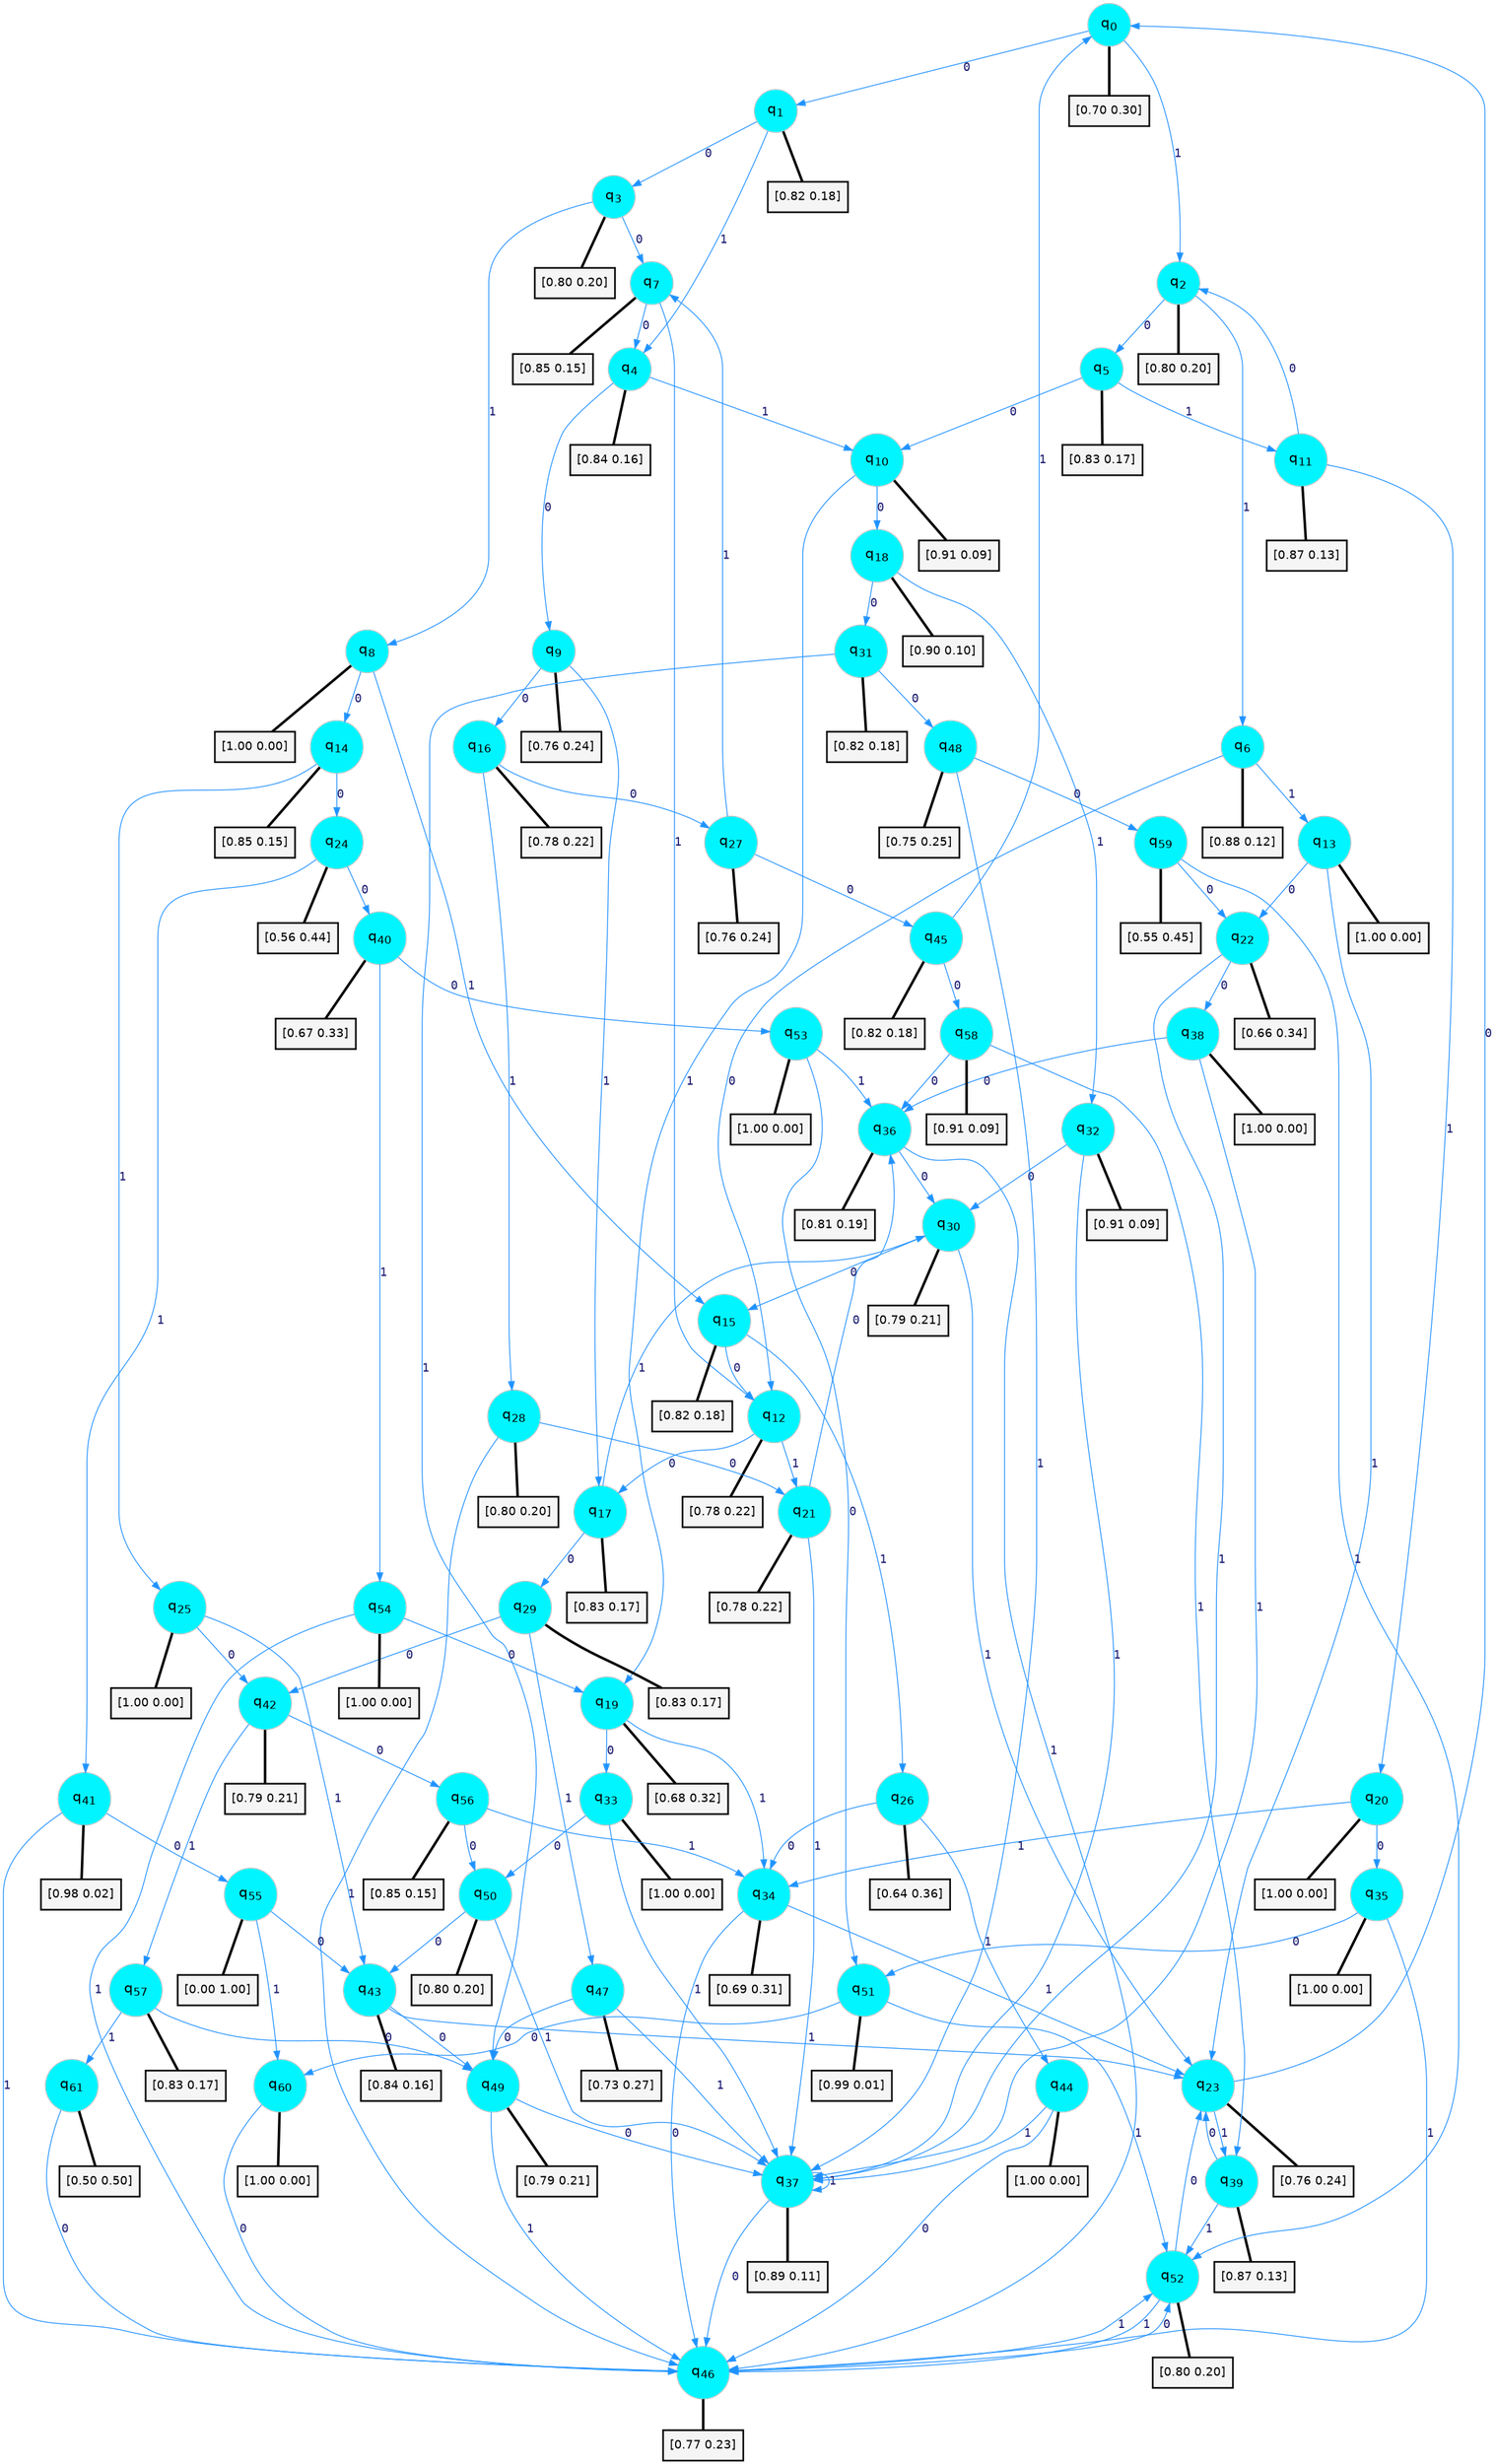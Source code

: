 digraph G {
graph [
bgcolor=transparent, dpi=300, rankdir=TD, size="40,25"];
node [
color=gray, fillcolor=turquoise1, fontcolor=black, fontname=Helvetica, fontsize=16, fontweight=bold, shape=circle, style=filled];
edge [
arrowsize=1, color=dodgerblue1, fontcolor=midnightblue, fontname=courier, fontweight=bold, penwidth=1, style=solid, weight=20];
0[label=<q<SUB>0</SUB>>];
1[label=<q<SUB>1</SUB>>];
2[label=<q<SUB>2</SUB>>];
3[label=<q<SUB>3</SUB>>];
4[label=<q<SUB>4</SUB>>];
5[label=<q<SUB>5</SUB>>];
6[label=<q<SUB>6</SUB>>];
7[label=<q<SUB>7</SUB>>];
8[label=<q<SUB>8</SUB>>];
9[label=<q<SUB>9</SUB>>];
10[label=<q<SUB>10</SUB>>];
11[label=<q<SUB>11</SUB>>];
12[label=<q<SUB>12</SUB>>];
13[label=<q<SUB>13</SUB>>];
14[label=<q<SUB>14</SUB>>];
15[label=<q<SUB>15</SUB>>];
16[label=<q<SUB>16</SUB>>];
17[label=<q<SUB>17</SUB>>];
18[label=<q<SUB>18</SUB>>];
19[label=<q<SUB>19</SUB>>];
20[label=<q<SUB>20</SUB>>];
21[label=<q<SUB>21</SUB>>];
22[label=<q<SUB>22</SUB>>];
23[label=<q<SUB>23</SUB>>];
24[label=<q<SUB>24</SUB>>];
25[label=<q<SUB>25</SUB>>];
26[label=<q<SUB>26</SUB>>];
27[label=<q<SUB>27</SUB>>];
28[label=<q<SUB>28</SUB>>];
29[label=<q<SUB>29</SUB>>];
30[label=<q<SUB>30</SUB>>];
31[label=<q<SUB>31</SUB>>];
32[label=<q<SUB>32</SUB>>];
33[label=<q<SUB>33</SUB>>];
34[label=<q<SUB>34</SUB>>];
35[label=<q<SUB>35</SUB>>];
36[label=<q<SUB>36</SUB>>];
37[label=<q<SUB>37</SUB>>];
38[label=<q<SUB>38</SUB>>];
39[label=<q<SUB>39</SUB>>];
40[label=<q<SUB>40</SUB>>];
41[label=<q<SUB>41</SUB>>];
42[label=<q<SUB>42</SUB>>];
43[label=<q<SUB>43</SUB>>];
44[label=<q<SUB>44</SUB>>];
45[label=<q<SUB>45</SUB>>];
46[label=<q<SUB>46</SUB>>];
47[label=<q<SUB>47</SUB>>];
48[label=<q<SUB>48</SUB>>];
49[label=<q<SUB>49</SUB>>];
50[label=<q<SUB>50</SUB>>];
51[label=<q<SUB>51</SUB>>];
52[label=<q<SUB>52</SUB>>];
53[label=<q<SUB>53</SUB>>];
54[label=<q<SUB>54</SUB>>];
55[label=<q<SUB>55</SUB>>];
56[label=<q<SUB>56</SUB>>];
57[label=<q<SUB>57</SUB>>];
58[label=<q<SUB>58</SUB>>];
59[label=<q<SUB>59</SUB>>];
60[label=<q<SUB>60</SUB>>];
61[label=<q<SUB>61</SUB>>];
62[label="[0.70 0.30]", shape=box,fontcolor=black, fontname=Helvetica, fontsize=14, penwidth=2, fillcolor=whitesmoke,color=black];
63[label="[0.82 0.18]", shape=box,fontcolor=black, fontname=Helvetica, fontsize=14, penwidth=2, fillcolor=whitesmoke,color=black];
64[label="[0.80 0.20]", shape=box,fontcolor=black, fontname=Helvetica, fontsize=14, penwidth=2, fillcolor=whitesmoke,color=black];
65[label="[0.80 0.20]", shape=box,fontcolor=black, fontname=Helvetica, fontsize=14, penwidth=2, fillcolor=whitesmoke,color=black];
66[label="[0.84 0.16]", shape=box,fontcolor=black, fontname=Helvetica, fontsize=14, penwidth=2, fillcolor=whitesmoke,color=black];
67[label="[0.83 0.17]", shape=box,fontcolor=black, fontname=Helvetica, fontsize=14, penwidth=2, fillcolor=whitesmoke,color=black];
68[label="[0.88 0.12]", shape=box,fontcolor=black, fontname=Helvetica, fontsize=14, penwidth=2, fillcolor=whitesmoke,color=black];
69[label="[0.85 0.15]", shape=box,fontcolor=black, fontname=Helvetica, fontsize=14, penwidth=2, fillcolor=whitesmoke,color=black];
70[label="[1.00 0.00]", shape=box,fontcolor=black, fontname=Helvetica, fontsize=14, penwidth=2, fillcolor=whitesmoke,color=black];
71[label="[0.76 0.24]", shape=box,fontcolor=black, fontname=Helvetica, fontsize=14, penwidth=2, fillcolor=whitesmoke,color=black];
72[label="[0.91 0.09]", shape=box,fontcolor=black, fontname=Helvetica, fontsize=14, penwidth=2, fillcolor=whitesmoke,color=black];
73[label="[0.87 0.13]", shape=box,fontcolor=black, fontname=Helvetica, fontsize=14, penwidth=2, fillcolor=whitesmoke,color=black];
74[label="[0.78 0.22]", shape=box,fontcolor=black, fontname=Helvetica, fontsize=14, penwidth=2, fillcolor=whitesmoke,color=black];
75[label="[1.00 0.00]", shape=box,fontcolor=black, fontname=Helvetica, fontsize=14, penwidth=2, fillcolor=whitesmoke,color=black];
76[label="[0.85 0.15]", shape=box,fontcolor=black, fontname=Helvetica, fontsize=14, penwidth=2, fillcolor=whitesmoke,color=black];
77[label="[0.82 0.18]", shape=box,fontcolor=black, fontname=Helvetica, fontsize=14, penwidth=2, fillcolor=whitesmoke,color=black];
78[label="[0.78 0.22]", shape=box,fontcolor=black, fontname=Helvetica, fontsize=14, penwidth=2, fillcolor=whitesmoke,color=black];
79[label="[0.83 0.17]", shape=box,fontcolor=black, fontname=Helvetica, fontsize=14, penwidth=2, fillcolor=whitesmoke,color=black];
80[label="[0.90 0.10]", shape=box,fontcolor=black, fontname=Helvetica, fontsize=14, penwidth=2, fillcolor=whitesmoke,color=black];
81[label="[0.68 0.32]", shape=box,fontcolor=black, fontname=Helvetica, fontsize=14, penwidth=2, fillcolor=whitesmoke,color=black];
82[label="[1.00 0.00]", shape=box,fontcolor=black, fontname=Helvetica, fontsize=14, penwidth=2, fillcolor=whitesmoke,color=black];
83[label="[0.78 0.22]", shape=box,fontcolor=black, fontname=Helvetica, fontsize=14, penwidth=2, fillcolor=whitesmoke,color=black];
84[label="[0.66 0.34]", shape=box,fontcolor=black, fontname=Helvetica, fontsize=14, penwidth=2, fillcolor=whitesmoke,color=black];
85[label="[0.76 0.24]", shape=box,fontcolor=black, fontname=Helvetica, fontsize=14, penwidth=2, fillcolor=whitesmoke,color=black];
86[label="[0.56 0.44]", shape=box,fontcolor=black, fontname=Helvetica, fontsize=14, penwidth=2, fillcolor=whitesmoke,color=black];
87[label="[1.00 0.00]", shape=box,fontcolor=black, fontname=Helvetica, fontsize=14, penwidth=2, fillcolor=whitesmoke,color=black];
88[label="[0.64 0.36]", shape=box,fontcolor=black, fontname=Helvetica, fontsize=14, penwidth=2, fillcolor=whitesmoke,color=black];
89[label="[0.76 0.24]", shape=box,fontcolor=black, fontname=Helvetica, fontsize=14, penwidth=2, fillcolor=whitesmoke,color=black];
90[label="[0.80 0.20]", shape=box,fontcolor=black, fontname=Helvetica, fontsize=14, penwidth=2, fillcolor=whitesmoke,color=black];
91[label="[0.83 0.17]", shape=box,fontcolor=black, fontname=Helvetica, fontsize=14, penwidth=2, fillcolor=whitesmoke,color=black];
92[label="[0.79 0.21]", shape=box,fontcolor=black, fontname=Helvetica, fontsize=14, penwidth=2, fillcolor=whitesmoke,color=black];
93[label="[0.82 0.18]", shape=box,fontcolor=black, fontname=Helvetica, fontsize=14, penwidth=2, fillcolor=whitesmoke,color=black];
94[label="[0.91 0.09]", shape=box,fontcolor=black, fontname=Helvetica, fontsize=14, penwidth=2, fillcolor=whitesmoke,color=black];
95[label="[1.00 0.00]", shape=box,fontcolor=black, fontname=Helvetica, fontsize=14, penwidth=2, fillcolor=whitesmoke,color=black];
96[label="[0.69 0.31]", shape=box,fontcolor=black, fontname=Helvetica, fontsize=14, penwidth=2, fillcolor=whitesmoke,color=black];
97[label="[1.00 0.00]", shape=box,fontcolor=black, fontname=Helvetica, fontsize=14, penwidth=2, fillcolor=whitesmoke,color=black];
98[label="[0.81 0.19]", shape=box,fontcolor=black, fontname=Helvetica, fontsize=14, penwidth=2, fillcolor=whitesmoke,color=black];
99[label="[0.89 0.11]", shape=box,fontcolor=black, fontname=Helvetica, fontsize=14, penwidth=2, fillcolor=whitesmoke,color=black];
100[label="[1.00 0.00]", shape=box,fontcolor=black, fontname=Helvetica, fontsize=14, penwidth=2, fillcolor=whitesmoke,color=black];
101[label="[0.87 0.13]", shape=box,fontcolor=black, fontname=Helvetica, fontsize=14, penwidth=2, fillcolor=whitesmoke,color=black];
102[label="[0.67 0.33]", shape=box,fontcolor=black, fontname=Helvetica, fontsize=14, penwidth=2, fillcolor=whitesmoke,color=black];
103[label="[0.98 0.02]", shape=box,fontcolor=black, fontname=Helvetica, fontsize=14, penwidth=2, fillcolor=whitesmoke,color=black];
104[label="[0.79 0.21]", shape=box,fontcolor=black, fontname=Helvetica, fontsize=14, penwidth=2, fillcolor=whitesmoke,color=black];
105[label="[0.84 0.16]", shape=box,fontcolor=black, fontname=Helvetica, fontsize=14, penwidth=2, fillcolor=whitesmoke,color=black];
106[label="[1.00 0.00]", shape=box,fontcolor=black, fontname=Helvetica, fontsize=14, penwidth=2, fillcolor=whitesmoke,color=black];
107[label="[0.82 0.18]", shape=box,fontcolor=black, fontname=Helvetica, fontsize=14, penwidth=2, fillcolor=whitesmoke,color=black];
108[label="[0.77 0.23]", shape=box,fontcolor=black, fontname=Helvetica, fontsize=14, penwidth=2, fillcolor=whitesmoke,color=black];
109[label="[0.73 0.27]", shape=box,fontcolor=black, fontname=Helvetica, fontsize=14, penwidth=2, fillcolor=whitesmoke,color=black];
110[label="[0.75 0.25]", shape=box,fontcolor=black, fontname=Helvetica, fontsize=14, penwidth=2, fillcolor=whitesmoke,color=black];
111[label="[0.79 0.21]", shape=box,fontcolor=black, fontname=Helvetica, fontsize=14, penwidth=2, fillcolor=whitesmoke,color=black];
112[label="[0.80 0.20]", shape=box,fontcolor=black, fontname=Helvetica, fontsize=14, penwidth=2, fillcolor=whitesmoke,color=black];
113[label="[0.99 0.01]", shape=box,fontcolor=black, fontname=Helvetica, fontsize=14, penwidth=2, fillcolor=whitesmoke,color=black];
114[label="[0.80 0.20]", shape=box,fontcolor=black, fontname=Helvetica, fontsize=14, penwidth=2, fillcolor=whitesmoke,color=black];
115[label="[1.00 0.00]", shape=box,fontcolor=black, fontname=Helvetica, fontsize=14, penwidth=2, fillcolor=whitesmoke,color=black];
116[label="[1.00 0.00]", shape=box,fontcolor=black, fontname=Helvetica, fontsize=14, penwidth=2, fillcolor=whitesmoke,color=black];
117[label="[0.00 1.00]", shape=box,fontcolor=black, fontname=Helvetica, fontsize=14, penwidth=2, fillcolor=whitesmoke,color=black];
118[label="[0.85 0.15]", shape=box,fontcolor=black, fontname=Helvetica, fontsize=14, penwidth=2, fillcolor=whitesmoke,color=black];
119[label="[0.83 0.17]", shape=box,fontcolor=black, fontname=Helvetica, fontsize=14, penwidth=2, fillcolor=whitesmoke,color=black];
120[label="[0.91 0.09]", shape=box,fontcolor=black, fontname=Helvetica, fontsize=14, penwidth=2, fillcolor=whitesmoke,color=black];
121[label="[0.55 0.45]", shape=box,fontcolor=black, fontname=Helvetica, fontsize=14, penwidth=2, fillcolor=whitesmoke,color=black];
122[label="[1.00 0.00]", shape=box,fontcolor=black, fontname=Helvetica, fontsize=14, penwidth=2, fillcolor=whitesmoke,color=black];
123[label="[0.50 0.50]", shape=box,fontcolor=black, fontname=Helvetica, fontsize=14, penwidth=2, fillcolor=whitesmoke,color=black];
0->1 [label=0];
0->2 [label=1];
0->62 [arrowhead=none, penwidth=3,color=black];
1->3 [label=0];
1->4 [label=1];
1->63 [arrowhead=none, penwidth=3,color=black];
2->5 [label=0];
2->6 [label=1];
2->64 [arrowhead=none, penwidth=3,color=black];
3->7 [label=0];
3->8 [label=1];
3->65 [arrowhead=none, penwidth=3,color=black];
4->9 [label=0];
4->10 [label=1];
4->66 [arrowhead=none, penwidth=3,color=black];
5->10 [label=0];
5->11 [label=1];
5->67 [arrowhead=none, penwidth=3,color=black];
6->12 [label=0];
6->13 [label=1];
6->68 [arrowhead=none, penwidth=3,color=black];
7->4 [label=0];
7->12 [label=1];
7->69 [arrowhead=none, penwidth=3,color=black];
8->14 [label=0];
8->15 [label=1];
8->70 [arrowhead=none, penwidth=3,color=black];
9->16 [label=0];
9->17 [label=1];
9->71 [arrowhead=none, penwidth=3,color=black];
10->18 [label=0];
10->19 [label=1];
10->72 [arrowhead=none, penwidth=3,color=black];
11->2 [label=0];
11->20 [label=1];
11->73 [arrowhead=none, penwidth=3,color=black];
12->17 [label=0];
12->21 [label=1];
12->74 [arrowhead=none, penwidth=3,color=black];
13->22 [label=0];
13->23 [label=1];
13->75 [arrowhead=none, penwidth=3,color=black];
14->24 [label=0];
14->25 [label=1];
14->76 [arrowhead=none, penwidth=3,color=black];
15->12 [label=0];
15->26 [label=1];
15->77 [arrowhead=none, penwidth=3,color=black];
16->27 [label=0];
16->28 [label=1];
16->78 [arrowhead=none, penwidth=3,color=black];
17->29 [label=0];
17->30 [label=1];
17->79 [arrowhead=none, penwidth=3,color=black];
18->31 [label=0];
18->32 [label=1];
18->80 [arrowhead=none, penwidth=3,color=black];
19->33 [label=0];
19->34 [label=1];
19->81 [arrowhead=none, penwidth=3,color=black];
20->35 [label=0];
20->34 [label=1];
20->82 [arrowhead=none, penwidth=3,color=black];
21->36 [label=0];
21->37 [label=1];
21->83 [arrowhead=none, penwidth=3,color=black];
22->38 [label=0];
22->37 [label=1];
22->84 [arrowhead=none, penwidth=3,color=black];
23->0 [label=0];
23->39 [label=1];
23->85 [arrowhead=none, penwidth=3,color=black];
24->40 [label=0];
24->41 [label=1];
24->86 [arrowhead=none, penwidth=3,color=black];
25->42 [label=0];
25->43 [label=1];
25->87 [arrowhead=none, penwidth=3,color=black];
26->34 [label=0];
26->44 [label=1];
26->88 [arrowhead=none, penwidth=3,color=black];
27->45 [label=0];
27->7 [label=1];
27->89 [arrowhead=none, penwidth=3,color=black];
28->21 [label=0];
28->46 [label=1];
28->90 [arrowhead=none, penwidth=3,color=black];
29->42 [label=0];
29->47 [label=1];
29->91 [arrowhead=none, penwidth=3,color=black];
30->15 [label=0];
30->23 [label=1];
30->92 [arrowhead=none, penwidth=3,color=black];
31->48 [label=0];
31->49 [label=1];
31->93 [arrowhead=none, penwidth=3,color=black];
32->30 [label=0];
32->37 [label=1];
32->94 [arrowhead=none, penwidth=3,color=black];
33->50 [label=0];
33->37 [label=1];
33->95 [arrowhead=none, penwidth=3,color=black];
34->46 [label=0];
34->23 [label=1];
34->96 [arrowhead=none, penwidth=3,color=black];
35->51 [label=0];
35->46 [label=1];
35->97 [arrowhead=none, penwidth=3,color=black];
36->30 [label=0];
36->46 [label=1];
36->98 [arrowhead=none, penwidth=3,color=black];
37->46 [label=0];
37->37 [label=1];
37->99 [arrowhead=none, penwidth=3,color=black];
38->36 [label=0];
38->37 [label=1];
38->100 [arrowhead=none, penwidth=3,color=black];
39->23 [label=0];
39->52 [label=1];
39->101 [arrowhead=none, penwidth=3,color=black];
40->53 [label=0];
40->54 [label=1];
40->102 [arrowhead=none, penwidth=3,color=black];
41->55 [label=0];
41->46 [label=1];
41->103 [arrowhead=none, penwidth=3,color=black];
42->56 [label=0];
42->57 [label=1];
42->104 [arrowhead=none, penwidth=3,color=black];
43->49 [label=0];
43->23 [label=1];
43->105 [arrowhead=none, penwidth=3,color=black];
44->46 [label=0];
44->37 [label=1];
44->106 [arrowhead=none, penwidth=3,color=black];
45->58 [label=0];
45->0 [label=1];
45->107 [arrowhead=none, penwidth=3,color=black];
46->52 [label=0];
46->52 [label=1];
46->108 [arrowhead=none, penwidth=3,color=black];
47->49 [label=0];
47->37 [label=1];
47->109 [arrowhead=none, penwidth=3,color=black];
48->59 [label=0];
48->37 [label=1];
48->110 [arrowhead=none, penwidth=3,color=black];
49->37 [label=0];
49->46 [label=1];
49->111 [arrowhead=none, penwidth=3,color=black];
50->43 [label=0];
50->37 [label=1];
50->112 [arrowhead=none, penwidth=3,color=black];
51->60 [label=0];
51->52 [label=1];
51->113 [arrowhead=none, penwidth=3,color=black];
52->23 [label=0];
52->46 [label=1];
52->114 [arrowhead=none, penwidth=3,color=black];
53->51 [label=0];
53->36 [label=1];
53->115 [arrowhead=none, penwidth=3,color=black];
54->19 [label=0];
54->46 [label=1];
54->116 [arrowhead=none, penwidth=3,color=black];
55->43 [label=0];
55->60 [label=1];
55->117 [arrowhead=none, penwidth=3,color=black];
56->50 [label=0];
56->34 [label=1];
56->118 [arrowhead=none, penwidth=3,color=black];
57->49 [label=0];
57->61 [label=1];
57->119 [arrowhead=none, penwidth=3,color=black];
58->36 [label=0];
58->39 [label=1];
58->120 [arrowhead=none, penwidth=3,color=black];
59->22 [label=0];
59->52 [label=1];
59->121 [arrowhead=none, penwidth=3,color=black];
60->46 [label=0];
60->122 [arrowhead=none, penwidth=3,color=black];
61->46 [label=0];
61->123 [arrowhead=none, penwidth=3,color=black];
}
